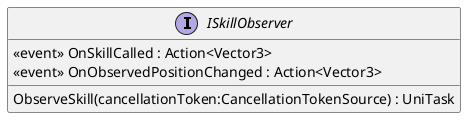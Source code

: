 @startuml
interface ISkillObserver {
     <<event>> OnSkillCalled : Action<Vector3> 
     <<event>> OnObservedPositionChanged : Action<Vector3> 
    ObserveSkill(cancellationToken:CancellationTokenSource) : UniTask
}
@enduml
